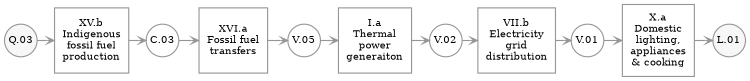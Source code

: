 digraph flow {
        size = "5";
        margin = 0;
        rankdir = LR;
        ranksep = "0.2 equally";

        node [shape = circle,
              margin = 0.01,
              fontsize = 9,
              width = 0.4,
              colorscheme = "greys4", color = "3"];
        edge [arrowhead = open,
              arrowsize = 0.6,
              colorscheme = "greys4", color = "3"];

       
        Q_03 [label = "Q.03", style = "filled", fillcolor = "1"];
        C_03 [label = "C.03"];
        V_05 [label = "V.05"];
        V_02 [label = "V.02"];
        V_01 [label = "V.01"];
        L_01 [label = "L.01", style = "filled", fillcolor = "1"];

        node [height = 0.8];
              
        XV_b  [label = "XV.b\nIndigenous\nfossil fuel\nproduction", shape = box, margin = 0.1];
        XVI_a [label = "XVI.a\nFossil fuel\ntransfers", shape = box, margin = 0.1];
        I_a   [label = "I.a\nThermal\npower\ngeneraiton", shape = box, margin = 0.1];
        VII_b [label = "VII.b\nElectricity\ngrid\ndistribution", shape = box, margin = 0.1];
        X_a   [label = "X.a\nDomestic\nlighting,\nappliances\n& cooking", shape = box, margin = 0.1];
        
        
        Q_03 ->  XV_b -> C_03;
        C_03 -> XVI_a -> V_05;
        V_05 ->   I_a -> V_02;
        V_02 -> VII_b -> V_01;
        V_01 ->   X_a -> L_01;
        
} 

